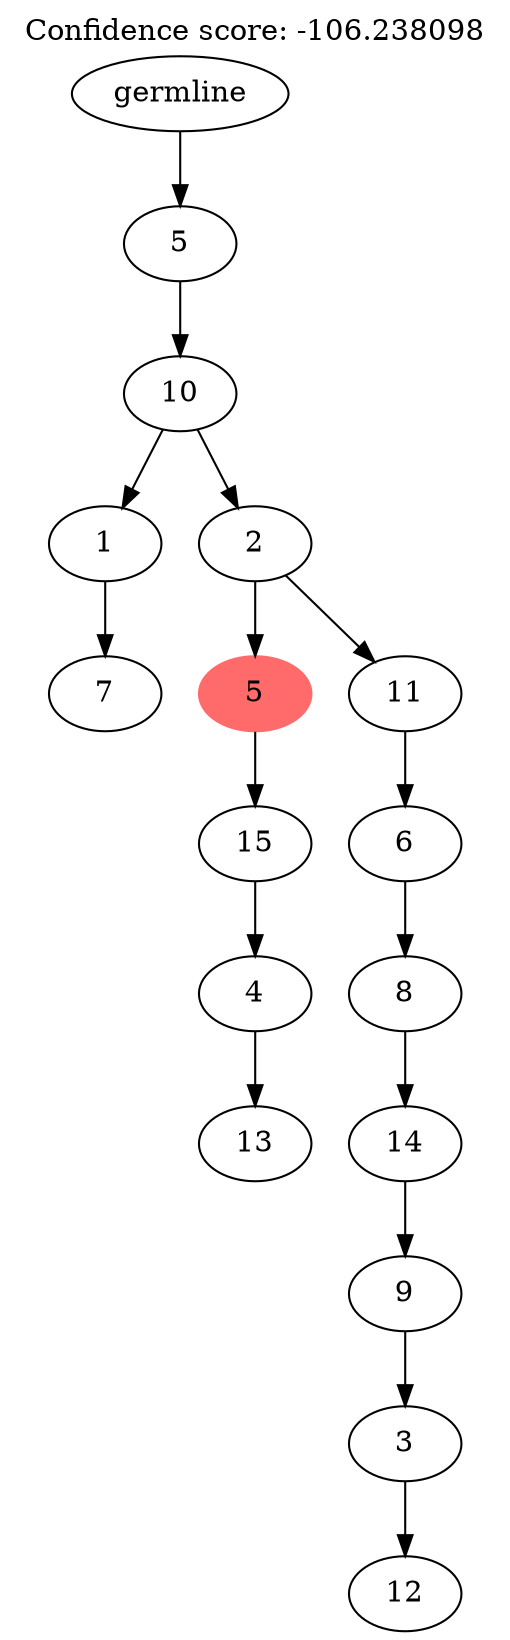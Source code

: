 digraph g {
	"15" -> "16";
	"16" [label="7"];
	"13" -> "14";
	"14" [label="13"];
	"12" -> "13";
	"13" [label="4"];
	"11" -> "12";
	"12" [label="15"];
	"9" -> "10";
	"10" [label="12"];
	"8" -> "9";
	"9" [label="3"];
	"7" -> "8";
	"8" [label="9"];
	"6" -> "7";
	"7" [label="14"];
	"5" -> "6";
	"6" [label="8"];
	"4" -> "5";
	"5" [label="6"];
	"3" -> "4";
	"4" [label="11"];
	"3" -> "11";
	"11" [color=indianred1, style=filled, label="5"];
	"2" -> "3";
	"3" [label="2"];
	"2" -> "15";
	"15" [label="1"];
	"1" -> "2";
	"2" [label="10"];
	"0" -> "1";
	"1" [label="5"];
	"0" [label="germline"];
	labelloc="t";
	label="Confidence score: -106.238098";
}
